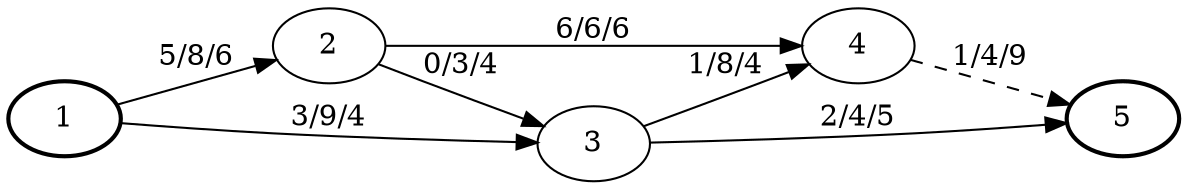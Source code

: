     digraph A {
    rankdir=LR;
1 -> 2 [label="5/8/6"];
1 -> 3 [label="3/9/4"];
2 -> 4 [label="6/6/6"];
2 -> 3 [label="0/3/4"];
3 -> 5 [label="2/4/5"];
3 -> 4 [label="1/8/4"];
4 -> 5 [label="1/4/9", style=dashed];
1 [style=bold];
5 [style=bold];
}
